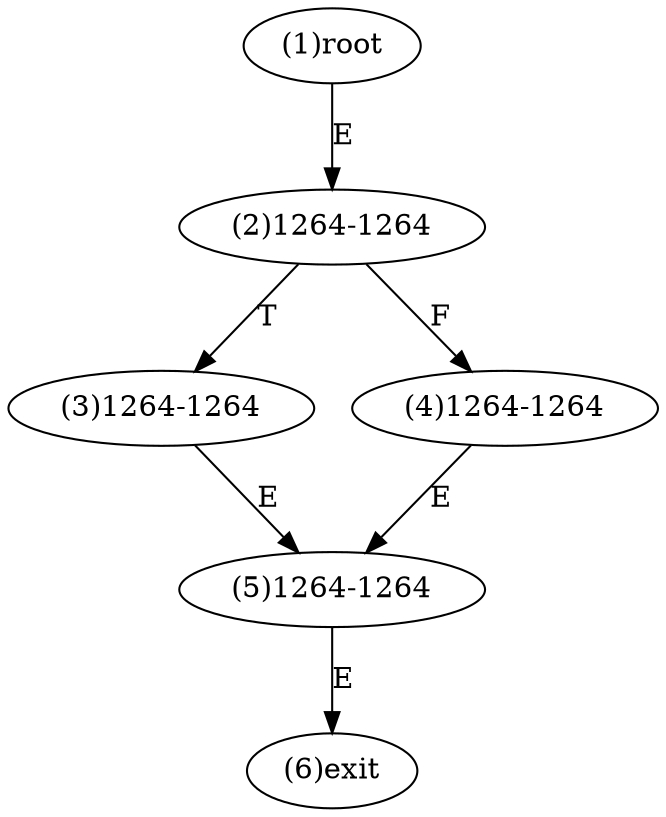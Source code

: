 digraph "" { 
1[ label="(1)root"];
2[ label="(2)1264-1264"];
3[ label="(3)1264-1264"];
4[ label="(4)1264-1264"];
5[ label="(5)1264-1264"];
6[ label="(6)exit"];
1->2[ label="E"];
2->4[ label="F"];
2->3[ label="T"];
3->5[ label="E"];
4->5[ label="E"];
5->6[ label="E"];
}